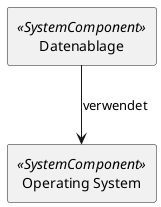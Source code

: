 @startuml

skinparam monochrome true
skinparam componentStyle uml2



show stereotype

rectangle Datenablage as "Datenablage" <<SystemComponent>> {
}

rectangle Operating__F_System as "Operating System" <<SystemComponent>> {
}
Datenablage -down-> Operating__F_System : verwendet 

' Begin Protected Region [[layouting]]

' End Protected Region   [[layouting]]
@enduml
' Actifsource ID=[dc5bfacd-eaac-11e8-88d3-bfc6b992bdec,f2a791ea-0e19-11e9-8b4c-f9aec93d8b56,Hash]
